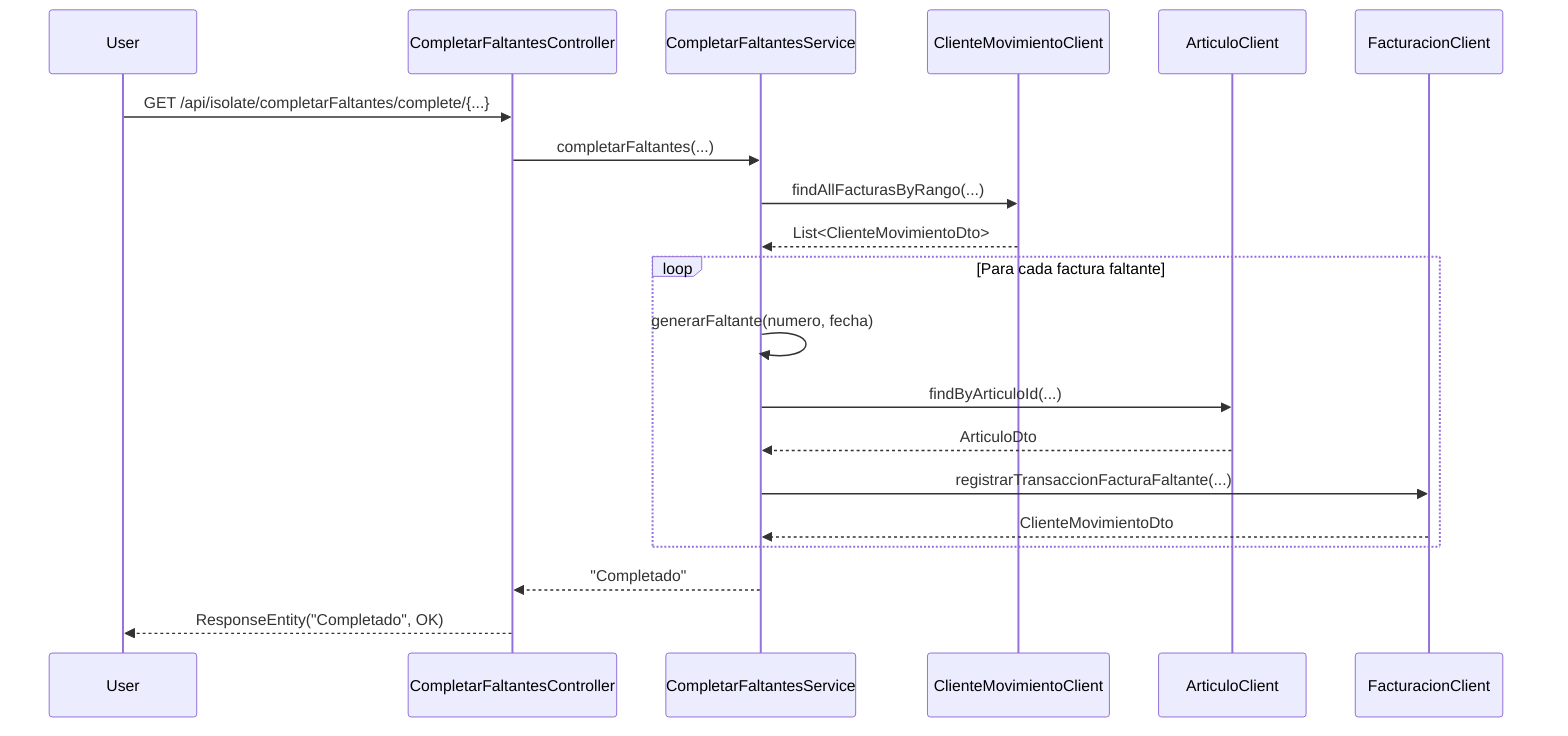 sequenceDiagram
    participant User
    participant CompletarFaltantesController
    participant CompletarFaltantesService
    participant ClienteMovimientoClient
    participant ArticuloClient
    participant FacturacionClient

    User->>CompletarFaltantesController: GET /api/isolate/completarFaltantes/complete/{...}
    CompletarFaltantesController->>CompletarFaltantesService: completarFaltantes(...)
    CompletarFaltantesService->>ClienteMovimientoClient: findAllFacturasByRango(...)
    ClienteMovimientoClient-->>CompletarFaltantesService: List<ClienteMovimientoDto>
    loop Para cada factura faltante
        CompletarFaltantesService->>CompletarFaltantesService: generarFaltante(numero, fecha)
        CompletarFaltantesService->>ArticuloClient: findByArticuloId(...)
        ArticuloClient-->>CompletarFaltantesService: ArticuloDto
        CompletarFaltantesService->>FacturacionClient: registrarTransaccionFacturaFaltante(...)
        FacturacionClient-->>CompletarFaltantesService: ClienteMovimientoDto
    end
    CompletarFaltantesService-->>CompletarFaltantesController: "Completado"
    CompletarFaltantesController-->>User: ResponseEntity("Completado", OK)